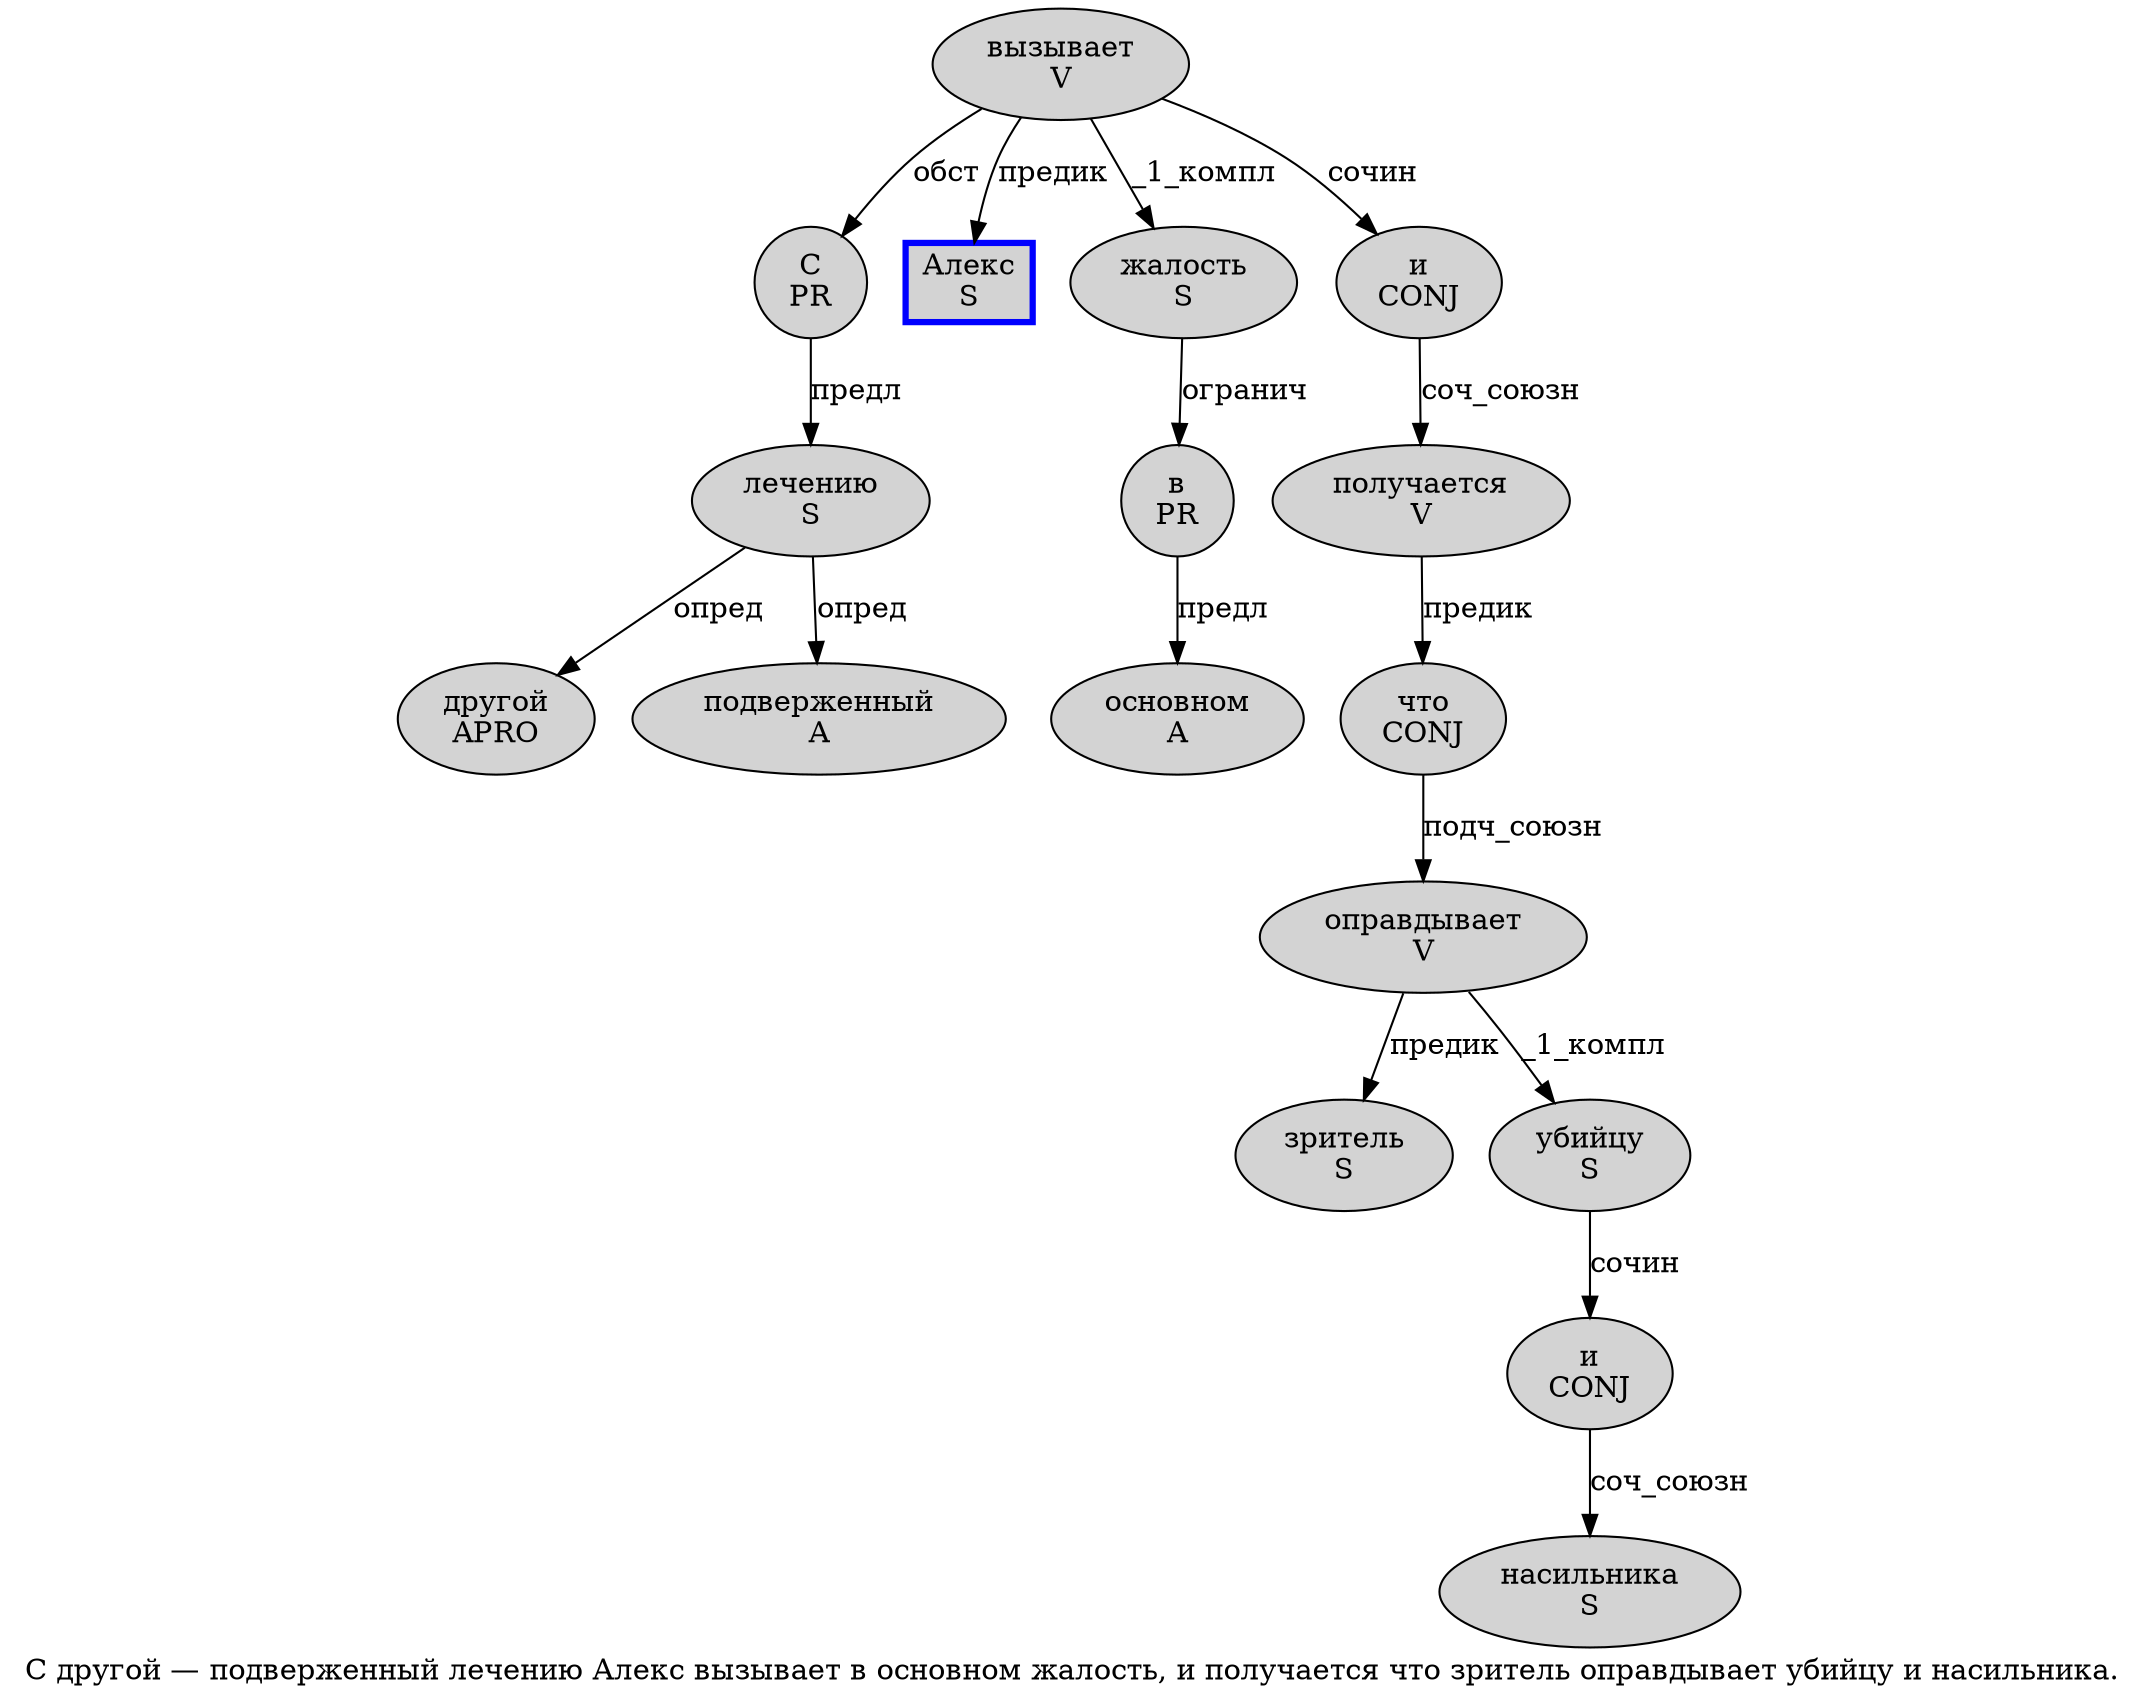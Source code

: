 digraph SENTENCE_3990 {
	graph [label="С другой — подверженный лечению Алекс вызывает в основном жалость, и получается что зритель оправдывает убийцу и насильника."]
	node [style=filled]
		0 [label="С
PR" color="" fillcolor=lightgray penwidth=1 shape=ellipse]
		1 [label="другой
APRO" color="" fillcolor=lightgray penwidth=1 shape=ellipse]
		3 [label="подверженный
A" color="" fillcolor=lightgray penwidth=1 shape=ellipse]
		4 [label="лечению
S" color="" fillcolor=lightgray penwidth=1 shape=ellipse]
		5 [label="Алекс
S" color=blue fillcolor=lightgray penwidth=3 shape=box]
		6 [label="вызывает
V" color="" fillcolor=lightgray penwidth=1 shape=ellipse]
		7 [label="в
PR" color="" fillcolor=lightgray penwidth=1 shape=ellipse]
		8 [label="основном
A" color="" fillcolor=lightgray penwidth=1 shape=ellipse]
		9 [label="жалость
S" color="" fillcolor=lightgray penwidth=1 shape=ellipse]
		11 [label="и
CONJ" color="" fillcolor=lightgray penwidth=1 shape=ellipse]
		12 [label="получается
V" color="" fillcolor=lightgray penwidth=1 shape=ellipse]
		13 [label="что
CONJ" color="" fillcolor=lightgray penwidth=1 shape=ellipse]
		14 [label="зритель
S" color="" fillcolor=lightgray penwidth=1 shape=ellipse]
		15 [label="оправдывает
V" color="" fillcolor=lightgray penwidth=1 shape=ellipse]
		16 [label="убийцу
S" color="" fillcolor=lightgray penwidth=1 shape=ellipse]
		17 [label="и
CONJ" color="" fillcolor=lightgray penwidth=1 shape=ellipse]
		18 [label="насильника
S" color="" fillcolor=lightgray penwidth=1 shape=ellipse]
			9 -> 7 [label="огранич"]
			16 -> 17 [label="сочин"]
			0 -> 4 [label="предл"]
			11 -> 12 [label="соч_союзн"]
			12 -> 13 [label="предик"]
			15 -> 14 [label="предик"]
			15 -> 16 [label="_1_компл"]
			6 -> 0 [label="обст"]
			6 -> 5 [label="предик"]
			6 -> 9 [label="_1_компл"]
			6 -> 11 [label="сочин"]
			4 -> 1 [label="опред"]
			4 -> 3 [label="опред"]
			13 -> 15 [label="подч_союзн"]
			17 -> 18 [label="соч_союзн"]
			7 -> 8 [label="предл"]
}